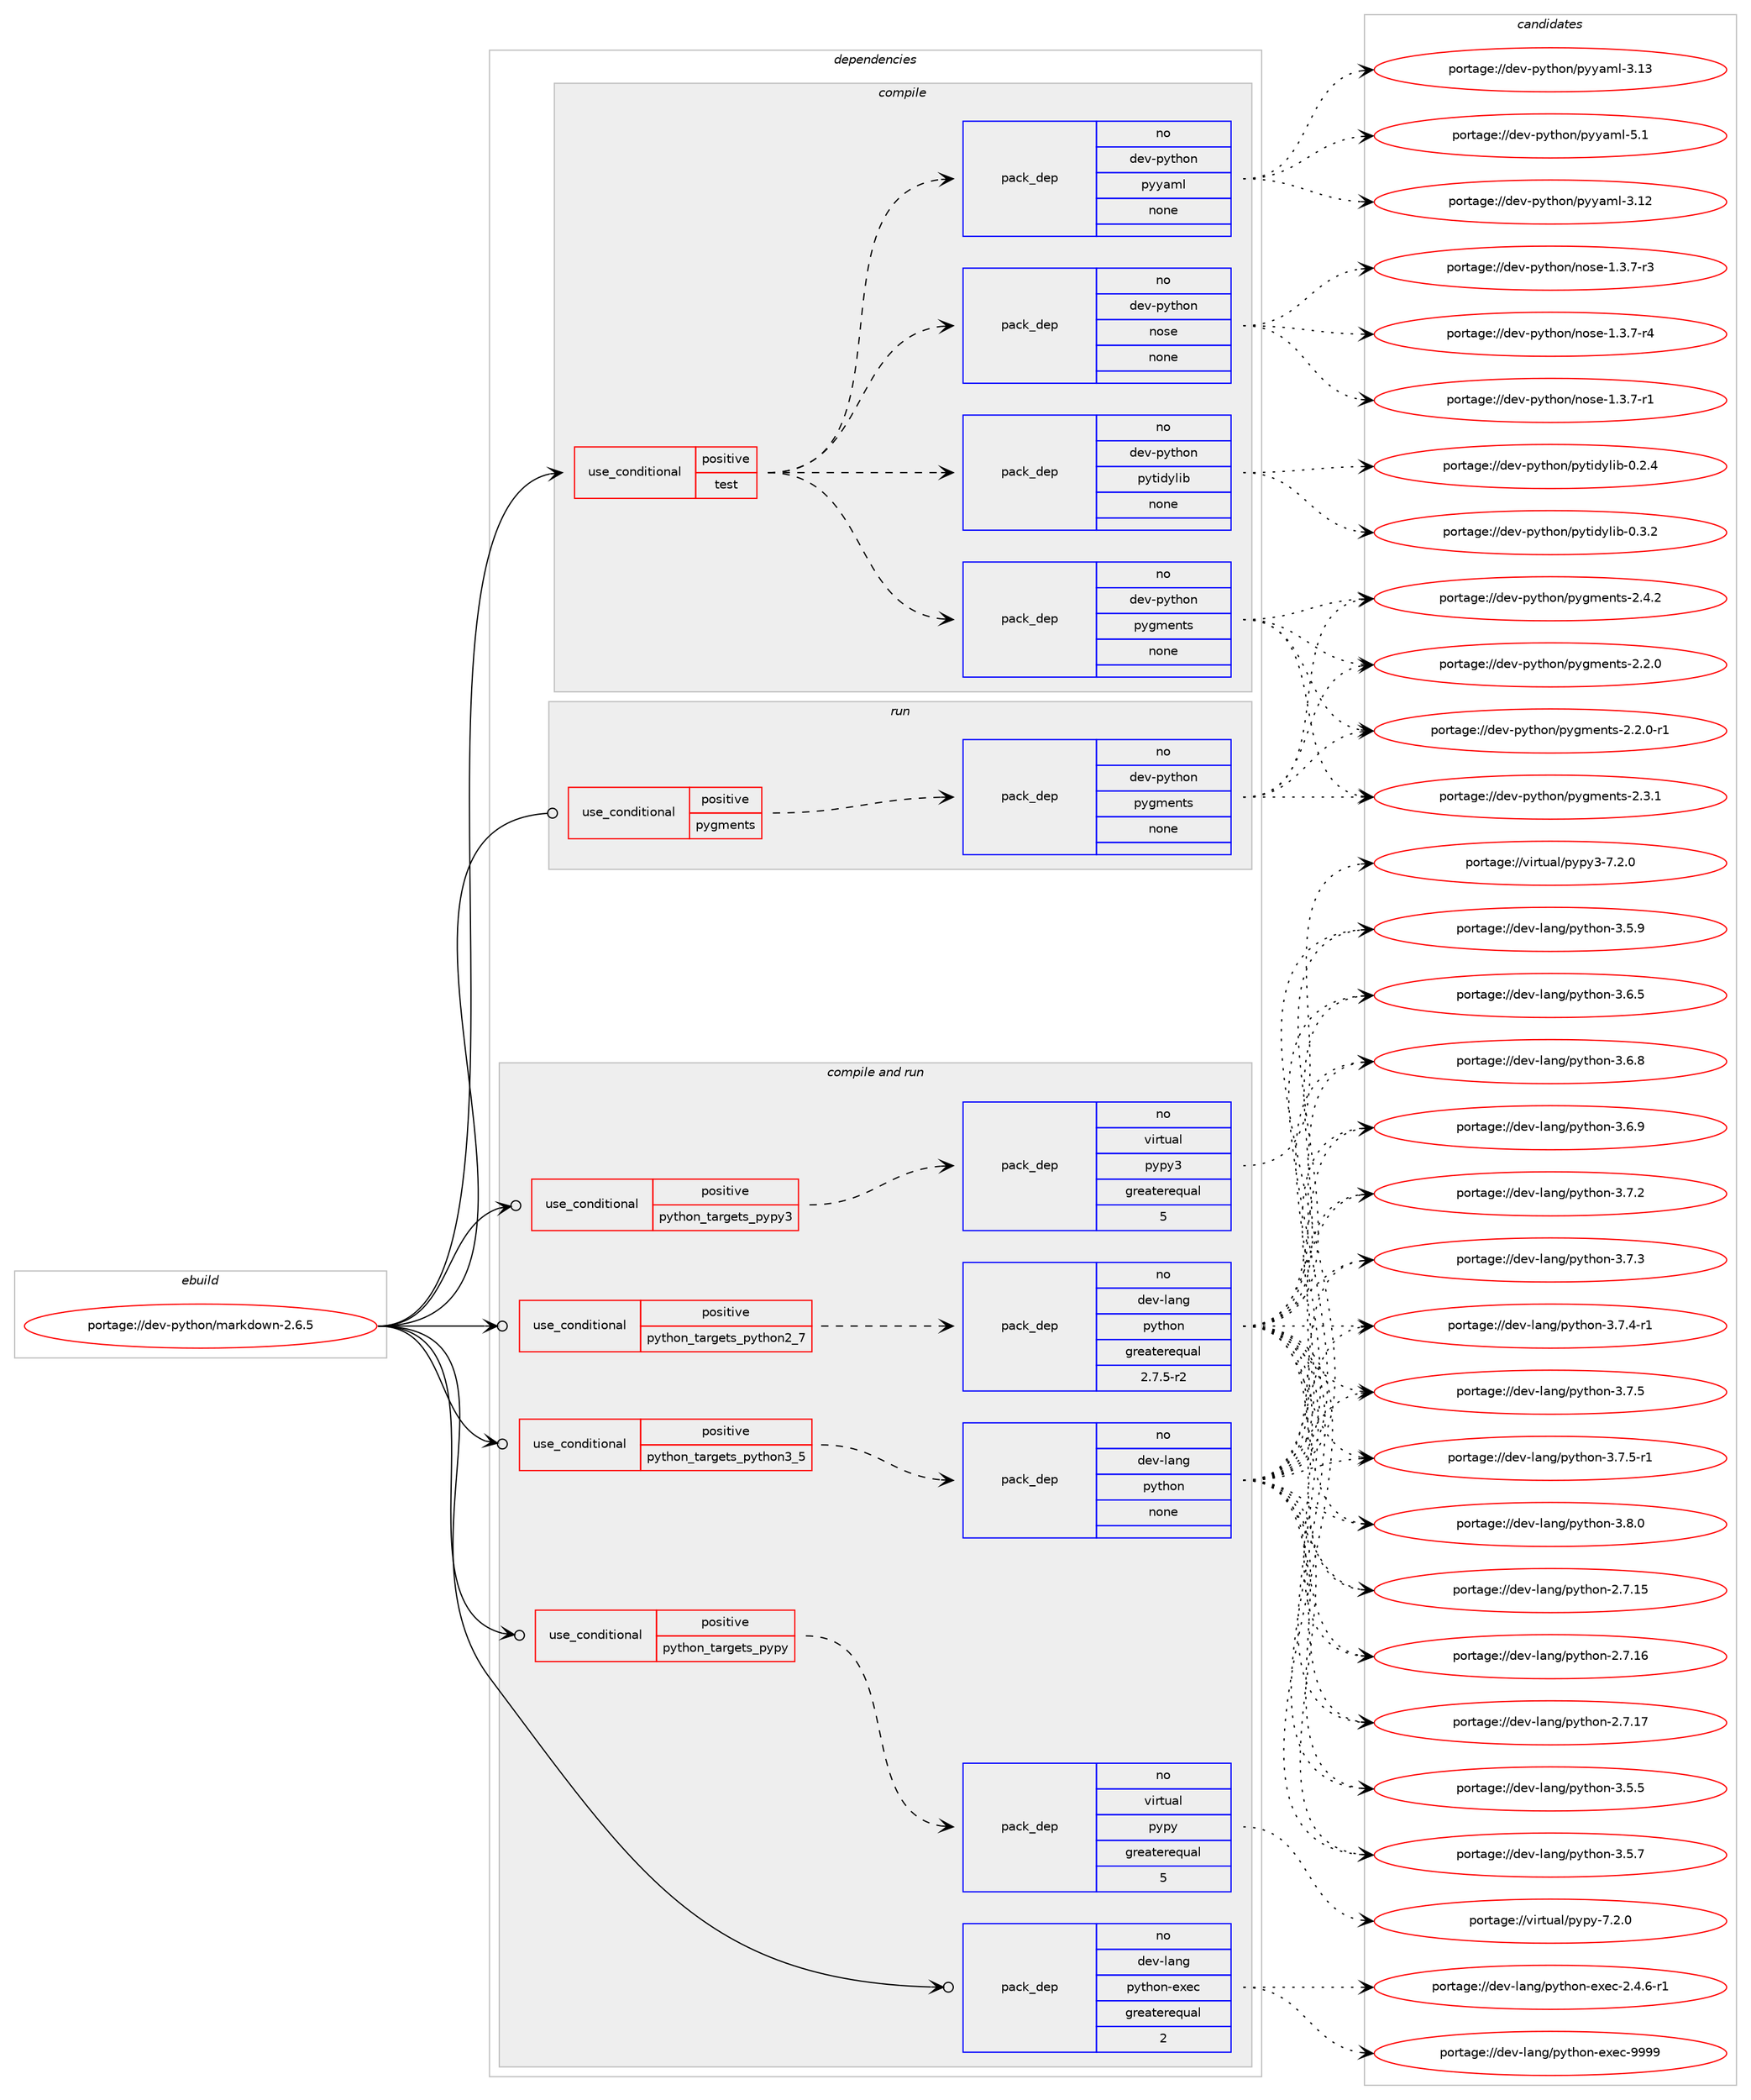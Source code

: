 digraph prolog {

# *************
# Graph options
# *************

newrank=true;
concentrate=true;
compound=true;
graph [rankdir=LR,fontname=Helvetica,fontsize=10,ranksep=1.5];#, ranksep=2.5, nodesep=0.2];
edge  [arrowhead=vee];
node  [fontname=Helvetica,fontsize=10];

# **********
# The ebuild
# **********

subgraph cluster_leftcol {
color=gray;
label=<<i>ebuild</i>>;
id [label="portage://dev-python/markdown-2.6.5", color=red, width=4, href="../dev-python/markdown-2.6.5.svg"];
}

# ****************
# The dependencies
# ****************

subgraph cluster_midcol {
color=gray;
label=<<i>dependencies</i>>;
subgraph cluster_compile {
fillcolor="#eeeeee";
style=filled;
label=<<i>compile</i>>;
subgraph cond31550 {
dependency148746 [label=<<TABLE BORDER="0" CELLBORDER="1" CELLSPACING="0" CELLPADDING="4"><TR><TD ROWSPAN="3" CELLPADDING="10">use_conditional</TD></TR><TR><TD>positive</TD></TR><TR><TD>test</TD></TR></TABLE>>, shape=none, color=red];
subgraph pack113869 {
dependency148747 [label=<<TABLE BORDER="0" CELLBORDER="1" CELLSPACING="0" CELLPADDING="4" WIDTH="220"><TR><TD ROWSPAN="6" CELLPADDING="30">pack_dep</TD></TR><TR><TD WIDTH="110">no</TD></TR><TR><TD>dev-python</TD></TR><TR><TD>nose</TD></TR><TR><TD>none</TD></TR><TR><TD></TD></TR></TABLE>>, shape=none, color=blue];
}
dependency148746:e -> dependency148747:w [weight=20,style="dashed",arrowhead="vee"];
subgraph pack113870 {
dependency148748 [label=<<TABLE BORDER="0" CELLBORDER="1" CELLSPACING="0" CELLPADDING="4" WIDTH="220"><TR><TD ROWSPAN="6" CELLPADDING="30">pack_dep</TD></TR><TR><TD WIDTH="110">no</TD></TR><TR><TD>dev-python</TD></TR><TR><TD>pyyaml</TD></TR><TR><TD>none</TD></TR><TR><TD></TD></TR></TABLE>>, shape=none, color=blue];
}
dependency148746:e -> dependency148748:w [weight=20,style="dashed",arrowhead="vee"];
subgraph pack113871 {
dependency148749 [label=<<TABLE BORDER="0" CELLBORDER="1" CELLSPACING="0" CELLPADDING="4" WIDTH="220"><TR><TD ROWSPAN="6" CELLPADDING="30">pack_dep</TD></TR><TR><TD WIDTH="110">no</TD></TR><TR><TD>dev-python</TD></TR><TR><TD>pygments</TD></TR><TR><TD>none</TD></TR><TR><TD></TD></TR></TABLE>>, shape=none, color=blue];
}
dependency148746:e -> dependency148749:w [weight=20,style="dashed",arrowhead="vee"];
subgraph pack113872 {
dependency148750 [label=<<TABLE BORDER="0" CELLBORDER="1" CELLSPACING="0" CELLPADDING="4" WIDTH="220"><TR><TD ROWSPAN="6" CELLPADDING="30">pack_dep</TD></TR><TR><TD WIDTH="110">no</TD></TR><TR><TD>dev-python</TD></TR><TR><TD>pytidylib</TD></TR><TR><TD>none</TD></TR><TR><TD></TD></TR></TABLE>>, shape=none, color=blue];
}
dependency148746:e -> dependency148750:w [weight=20,style="dashed",arrowhead="vee"];
}
id:e -> dependency148746:w [weight=20,style="solid",arrowhead="vee"];
}
subgraph cluster_compileandrun {
fillcolor="#eeeeee";
style=filled;
label=<<i>compile and run</i>>;
subgraph cond31551 {
dependency148751 [label=<<TABLE BORDER="0" CELLBORDER="1" CELLSPACING="0" CELLPADDING="4"><TR><TD ROWSPAN="3" CELLPADDING="10">use_conditional</TD></TR><TR><TD>positive</TD></TR><TR><TD>python_targets_pypy</TD></TR></TABLE>>, shape=none, color=red];
subgraph pack113873 {
dependency148752 [label=<<TABLE BORDER="0" CELLBORDER="1" CELLSPACING="0" CELLPADDING="4" WIDTH="220"><TR><TD ROWSPAN="6" CELLPADDING="30">pack_dep</TD></TR><TR><TD WIDTH="110">no</TD></TR><TR><TD>virtual</TD></TR><TR><TD>pypy</TD></TR><TR><TD>greaterequal</TD></TR><TR><TD>5</TD></TR></TABLE>>, shape=none, color=blue];
}
dependency148751:e -> dependency148752:w [weight=20,style="dashed",arrowhead="vee"];
}
id:e -> dependency148751:w [weight=20,style="solid",arrowhead="odotvee"];
subgraph cond31552 {
dependency148753 [label=<<TABLE BORDER="0" CELLBORDER="1" CELLSPACING="0" CELLPADDING="4"><TR><TD ROWSPAN="3" CELLPADDING="10">use_conditional</TD></TR><TR><TD>positive</TD></TR><TR><TD>python_targets_pypy3</TD></TR></TABLE>>, shape=none, color=red];
subgraph pack113874 {
dependency148754 [label=<<TABLE BORDER="0" CELLBORDER="1" CELLSPACING="0" CELLPADDING="4" WIDTH="220"><TR><TD ROWSPAN="6" CELLPADDING="30">pack_dep</TD></TR><TR><TD WIDTH="110">no</TD></TR><TR><TD>virtual</TD></TR><TR><TD>pypy3</TD></TR><TR><TD>greaterequal</TD></TR><TR><TD>5</TD></TR></TABLE>>, shape=none, color=blue];
}
dependency148753:e -> dependency148754:w [weight=20,style="dashed",arrowhead="vee"];
}
id:e -> dependency148753:w [weight=20,style="solid",arrowhead="odotvee"];
subgraph cond31553 {
dependency148755 [label=<<TABLE BORDER="0" CELLBORDER="1" CELLSPACING="0" CELLPADDING="4"><TR><TD ROWSPAN="3" CELLPADDING="10">use_conditional</TD></TR><TR><TD>positive</TD></TR><TR><TD>python_targets_python2_7</TD></TR></TABLE>>, shape=none, color=red];
subgraph pack113875 {
dependency148756 [label=<<TABLE BORDER="0" CELLBORDER="1" CELLSPACING="0" CELLPADDING="4" WIDTH="220"><TR><TD ROWSPAN="6" CELLPADDING="30">pack_dep</TD></TR><TR><TD WIDTH="110">no</TD></TR><TR><TD>dev-lang</TD></TR><TR><TD>python</TD></TR><TR><TD>greaterequal</TD></TR><TR><TD>2.7.5-r2</TD></TR></TABLE>>, shape=none, color=blue];
}
dependency148755:e -> dependency148756:w [weight=20,style="dashed",arrowhead="vee"];
}
id:e -> dependency148755:w [weight=20,style="solid",arrowhead="odotvee"];
subgraph cond31554 {
dependency148757 [label=<<TABLE BORDER="0" CELLBORDER="1" CELLSPACING="0" CELLPADDING="4"><TR><TD ROWSPAN="3" CELLPADDING="10">use_conditional</TD></TR><TR><TD>positive</TD></TR><TR><TD>python_targets_python3_5</TD></TR></TABLE>>, shape=none, color=red];
subgraph pack113876 {
dependency148758 [label=<<TABLE BORDER="0" CELLBORDER="1" CELLSPACING="0" CELLPADDING="4" WIDTH="220"><TR><TD ROWSPAN="6" CELLPADDING="30">pack_dep</TD></TR><TR><TD WIDTH="110">no</TD></TR><TR><TD>dev-lang</TD></TR><TR><TD>python</TD></TR><TR><TD>none</TD></TR><TR><TD></TD></TR></TABLE>>, shape=none, color=blue];
}
dependency148757:e -> dependency148758:w [weight=20,style="dashed",arrowhead="vee"];
}
id:e -> dependency148757:w [weight=20,style="solid",arrowhead="odotvee"];
subgraph pack113877 {
dependency148759 [label=<<TABLE BORDER="0" CELLBORDER="1" CELLSPACING="0" CELLPADDING="4" WIDTH="220"><TR><TD ROWSPAN="6" CELLPADDING="30">pack_dep</TD></TR><TR><TD WIDTH="110">no</TD></TR><TR><TD>dev-lang</TD></TR><TR><TD>python-exec</TD></TR><TR><TD>greaterequal</TD></TR><TR><TD>2</TD></TR></TABLE>>, shape=none, color=blue];
}
id:e -> dependency148759:w [weight=20,style="solid",arrowhead="odotvee"];
}
subgraph cluster_run {
fillcolor="#eeeeee";
style=filled;
label=<<i>run</i>>;
subgraph cond31555 {
dependency148760 [label=<<TABLE BORDER="0" CELLBORDER="1" CELLSPACING="0" CELLPADDING="4"><TR><TD ROWSPAN="3" CELLPADDING="10">use_conditional</TD></TR><TR><TD>positive</TD></TR><TR><TD>pygments</TD></TR></TABLE>>, shape=none, color=red];
subgraph pack113878 {
dependency148761 [label=<<TABLE BORDER="0" CELLBORDER="1" CELLSPACING="0" CELLPADDING="4" WIDTH="220"><TR><TD ROWSPAN="6" CELLPADDING="30">pack_dep</TD></TR><TR><TD WIDTH="110">no</TD></TR><TR><TD>dev-python</TD></TR><TR><TD>pygments</TD></TR><TR><TD>none</TD></TR><TR><TD></TD></TR></TABLE>>, shape=none, color=blue];
}
dependency148760:e -> dependency148761:w [weight=20,style="dashed",arrowhead="vee"];
}
id:e -> dependency148760:w [weight=20,style="solid",arrowhead="odot"];
}
}

# **************
# The candidates
# **************

subgraph cluster_choices {
rank=same;
color=gray;
label=<<i>candidates</i>>;

subgraph choice113869 {
color=black;
nodesep=1;
choiceportage10010111845112121116104111110471101111151014549465146554511449 [label="portage://dev-python/nose-1.3.7-r1", color=red, width=4,href="../dev-python/nose-1.3.7-r1.svg"];
choiceportage10010111845112121116104111110471101111151014549465146554511451 [label="portage://dev-python/nose-1.3.7-r3", color=red, width=4,href="../dev-python/nose-1.3.7-r3.svg"];
choiceportage10010111845112121116104111110471101111151014549465146554511452 [label="portage://dev-python/nose-1.3.7-r4", color=red, width=4,href="../dev-python/nose-1.3.7-r4.svg"];
dependency148747:e -> choiceportage10010111845112121116104111110471101111151014549465146554511449:w [style=dotted,weight="100"];
dependency148747:e -> choiceportage10010111845112121116104111110471101111151014549465146554511451:w [style=dotted,weight="100"];
dependency148747:e -> choiceportage10010111845112121116104111110471101111151014549465146554511452:w [style=dotted,weight="100"];
}
subgraph choice113870 {
color=black;
nodesep=1;
choiceportage1001011184511212111610411111047112121121971091084551464950 [label="portage://dev-python/pyyaml-3.12", color=red, width=4,href="../dev-python/pyyaml-3.12.svg"];
choiceportage1001011184511212111610411111047112121121971091084551464951 [label="portage://dev-python/pyyaml-3.13", color=red, width=4,href="../dev-python/pyyaml-3.13.svg"];
choiceportage10010111845112121116104111110471121211219710910845534649 [label="portage://dev-python/pyyaml-5.1", color=red, width=4,href="../dev-python/pyyaml-5.1.svg"];
dependency148748:e -> choiceportage1001011184511212111610411111047112121121971091084551464950:w [style=dotted,weight="100"];
dependency148748:e -> choiceportage1001011184511212111610411111047112121121971091084551464951:w [style=dotted,weight="100"];
dependency148748:e -> choiceportage10010111845112121116104111110471121211219710910845534649:w [style=dotted,weight="100"];
}
subgraph choice113871 {
color=black;
nodesep=1;
choiceportage1001011184511212111610411111047112121103109101110116115455046504648 [label="portage://dev-python/pygments-2.2.0", color=red, width=4,href="../dev-python/pygments-2.2.0.svg"];
choiceportage10010111845112121116104111110471121211031091011101161154550465046484511449 [label="portage://dev-python/pygments-2.2.0-r1", color=red, width=4,href="../dev-python/pygments-2.2.0-r1.svg"];
choiceportage1001011184511212111610411111047112121103109101110116115455046514649 [label="portage://dev-python/pygments-2.3.1", color=red, width=4,href="../dev-python/pygments-2.3.1.svg"];
choiceportage1001011184511212111610411111047112121103109101110116115455046524650 [label="portage://dev-python/pygments-2.4.2", color=red, width=4,href="../dev-python/pygments-2.4.2.svg"];
dependency148749:e -> choiceportage1001011184511212111610411111047112121103109101110116115455046504648:w [style=dotted,weight="100"];
dependency148749:e -> choiceportage10010111845112121116104111110471121211031091011101161154550465046484511449:w [style=dotted,weight="100"];
dependency148749:e -> choiceportage1001011184511212111610411111047112121103109101110116115455046514649:w [style=dotted,weight="100"];
dependency148749:e -> choiceportage1001011184511212111610411111047112121103109101110116115455046524650:w [style=dotted,weight="100"];
}
subgraph choice113872 {
color=black;
nodesep=1;
choiceportage100101118451121211161041111104711212111610510012110810598454846504652 [label="portage://dev-python/pytidylib-0.2.4", color=red, width=4,href="../dev-python/pytidylib-0.2.4.svg"];
choiceportage100101118451121211161041111104711212111610510012110810598454846514650 [label="portage://dev-python/pytidylib-0.3.2", color=red, width=4,href="../dev-python/pytidylib-0.3.2.svg"];
dependency148750:e -> choiceportage100101118451121211161041111104711212111610510012110810598454846504652:w [style=dotted,weight="100"];
dependency148750:e -> choiceportage100101118451121211161041111104711212111610510012110810598454846514650:w [style=dotted,weight="100"];
}
subgraph choice113873 {
color=black;
nodesep=1;
choiceportage1181051141161179710847112121112121455546504648 [label="portage://virtual/pypy-7.2.0", color=red, width=4,href="../virtual/pypy-7.2.0.svg"];
dependency148752:e -> choiceportage1181051141161179710847112121112121455546504648:w [style=dotted,weight="100"];
}
subgraph choice113874 {
color=black;
nodesep=1;
choiceportage118105114116117971084711212111212151455546504648 [label="portage://virtual/pypy3-7.2.0", color=red, width=4,href="../virtual/pypy3-7.2.0.svg"];
dependency148754:e -> choiceportage118105114116117971084711212111212151455546504648:w [style=dotted,weight="100"];
}
subgraph choice113875 {
color=black;
nodesep=1;
choiceportage10010111845108971101034711212111610411111045504655464953 [label="portage://dev-lang/python-2.7.15", color=red, width=4,href="../dev-lang/python-2.7.15.svg"];
choiceportage10010111845108971101034711212111610411111045504655464954 [label="portage://dev-lang/python-2.7.16", color=red, width=4,href="../dev-lang/python-2.7.16.svg"];
choiceportage10010111845108971101034711212111610411111045504655464955 [label="portage://dev-lang/python-2.7.17", color=red, width=4,href="../dev-lang/python-2.7.17.svg"];
choiceportage100101118451089711010347112121116104111110455146534653 [label="portage://dev-lang/python-3.5.5", color=red, width=4,href="../dev-lang/python-3.5.5.svg"];
choiceportage100101118451089711010347112121116104111110455146534655 [label="portage://dev-lang/python-3.5.7", color=red, width=4,href="../dev-lang/python-3.5.7.svg"];
choiceportage100101118451089711010347112121116104111110455146534657 [label="portage://dev-lang/python-3.5.9", color=red, width=4,href="../dev-lang/python-3.5.9.svg"];
choiceportage100101118451089711010347112121116104111110455146544653 [label="portage://dev-lang/python-3.6.5", color=red, width=4,href="../dev-lang/python-3.6.5.svg"];
choiceportage100101118451089711010347112121116104111110455146544656 [label="portage://dev-lang/python-3.6.8", color=red, width=4,href="../dev-lang/python-3.6.8.svg"];
choiceportage100101118451089711010347112121116104111110455146544657 [label="portage://dev-lang/python-3.6.9", color=red, width=4,href="../dev-lang/python-3.6.9.svg"];
choiceportage100101118451089711010347112121116104111110455146554650 [label="portage://dev-lang/python-3.7.2", color=red, width=4,href="../dev-lang/python-3.7.2.svg"];
choiceportage100101118451089711010347112121116104111110455146554651 [label="portage://dev-lang/python-3.7.3", color=red, width=4,href="../dev-lang/python-3.7.3.svg"];
choiceportage1001011184510897110103471121211161041111104551465546524511449 [label="portage://dev-lang/python-3.7.4-r1", color=red, width=4,href="../dev-lang/python-3.7.4-r1.svg"];
choiceportage100101118451089711010347112121116104111110455146554653 [label="portage://dev-lang/python-3.7.5", color=red, width=4,href="../dev-lang/python-3.7.5.svg"];
choiceportage1001011184510897110103471121211161041111104551465546534511449 [label="portage://dev-lang/python-3.7.5-r1", color=red, width=4,href="../dev-lang/python-3.7.5-r1.svg"];
choiceportage100101118451089711010347112121116104111110455146564648 [label="portage://dev-lang/python-3.8.0", color=red, width=4,href="../dev-lang/python-3.8.0.svg"];
dependency148756:e -> choiceportage10010111845108971101034711212111610411111045504655464953:w [style=dotted,weight="100"];
dependency148756:e -> choiceportage10010111845108971101034711212111610411111045504655464954:w [style=dotted,weight="100"];
dependency148756:e -> choiceportage10010111845108971101034711212111610411111045504655464955:w [style=dotted,weight="100"];
dependency148756:e -> choiceportage100101118451089711010347112121116104111110455146534653:w [style=dotted,weight="100"];
dependency148756:e -> choiceportage100101118451089711010347112121116104111110455146534655:w [style=dotted,weight="100"];
dependency148756:e -> choiceportage100101118451089711010347112121116104111110455146534657:w [style=dotted,weight="100"];
dependency148756:e -> choiceportage100101118451089711010347112121116104111110455146544653:w [style=dotted,weight="100"];
dependency148756:e -> choiceportage100101118451089711010347112121116104111110455146544656:w [style=dotted,weight="100"];
dependency148756:e -> choiceportage100101118451089711010347112121116104111110455146544657:w [style=dotted,weight="100"];
dependency148756:e -> choiceportage100101118451089711010347112121116104111110455146554650:w [style=dotted,weight="100"];
dependency148756:e -> choiceportage100101118451089711010347112121116104111110455146554651:w [style=dotted,weight="100"];
dependency148756:e -> choiceportage1001011184510897110103471121211161041111104551465546524511449:w [style=dotted,weight="100"];
dependency148756:e -> choiceportage100101118451089711010347112121116104111110455146554653:w [style=dotted,weight="100"];
dependency148756:e -> choiceportage1001011184510897110103471121211161041111104551465546534511449:w [style=dotted,weight="100"];
dependency148756:e -> choiceportage100101118451089711010347112121116104111110455146564648:w [style=dotted,weight="100"];
}
subgraph choice113876 {
color=black;
nodesep=1;
choiceportage10010111845108971101034711212111610411111045504655464953 [label="portage://dev-lang/python-2.7.15", color=red, width=4,href="../dev-lang/python-2.7.15.svg"];
choiceportage10010111845108971101034711212111610411111045504655464954 [label="portage://dev-lang/python-2.7.16", color=red, width=4,href="../dev-lang/python-2.7.16.svg"];
choiceportage10010111845108971101034711212111610411111045504655464955 [label="portage://dev-lang/python-2.7.17", color=red, width=4,href="../dev-lang/python-2.7.17.svg"];
choiceportage100101118451089711010347112121116104111110455146534653 [label="portage://dev-lang/python-3.5.5", color=red, width=4,href="../dev-lang/python-3.5.5.svg"];
choiceportage100101118451089711010347112121116104111110455146534655 [label="portage://dev-lang/python-3.5.7", color=red, width=4,href="../dev-lang/python-3.5.7.svg"];
choiceportage100101118451089711010347112121116104111110455146534657 [label="portage://dev-lang/python-3.5.9", color=red, width=4,href="../dev-lang/python-3.5.9.svg"];
choiceportage100101118451089711010347112121116104111110455146544653 [label="portage://dev-lang/python-3.6.5", color=red, width=4,href="../dev-lang/python-3.6.5.svg"];
choiceportage100101118451089711010347112121116104111110455146544656 [label="portage://dev-lang/python-3.6.8", color=red, width=4,href="../dev-lang/python-3.6.8.svg"];
choiceportage100101118451089711010347112121116104111110455146544657 [label="portage://dev-lang/python-3.6.9", color=red, width=4,href="../dev-lang/python-3.6.9.svg"];
choiceportage100101118451089711010347112121116104111110455146554650 [label="portage://dev-lang/python-3.7.2", color=red, width=4,href="../dev-lang/python-3.7.2.svg"];
choiceportage100101118451089711010347112121116104111110455146554651 [label="portage://dev-lang/python-3.7.3", color=red, width=4,href="../dev-lang/python-3.7.3.svg"];
choiceportage1001011184510897110103471121211161041111104551465546524511449 [label="portage://dev-lang/python-3.7.4-r1", color=red, width=4,href="../dev-lang/python-3.7.4-r1.svg"];
choiceportage100101118451089711010347112121116104111110455146554653 [label="portage://dev-lang/python-3.7.5", color=red, width=4,href="../dev-lang/python-3.7.5.svg"];
choiceportage1001011184510897110103471121211161041111104551465546534511449 [label="portage://dev-lang/python-3.7.5-r1", color=red, width=4,href="../dev-lang/python-3.7.5-r1.svg"];
choiceportage100101118451089711010347112121116104111110455146564648 [label="portage://dev-lang/python-3.8.0", color=red, width=4,href="../dev-lang/python-3.8.0.svg"];
dependency148758:e -> choiceportage10010111845108971101034711212111610411111045504655464953:w [style=dotted,weight="100"];
dependency148758:e -> choiceportage10010111845108971101034711212111610411111045504655464954:w [style=dotted,weight="100"];
dependency148758:e -> choiceportage10010111845108971101034711212111610411111045504655464955:w [style=dotted,weight="100"];
dependency148758:e -> choiceportage100101118451089711010347112121116104111110455146534653:w [style=dotted,weight="100"];
dependency148758:e -> choiceportage100101118451089711010347112121116104111110455146534655:w [style=dotted,weight="100"];
dependency148758:e -> choiceportage100101118451089711010347112121116104111110455146534657:w [style=dotted,weight="100"];
dependency148758:e -> choiceportage100101118451089711010347112121116104111110455146544653:w [style=dotted,weight="100"];
dependency148758:e -> choiceportage100101118451089711010347112121116104111110455146544656:w [style=dotted,weight="100"];
dependency148758:e -> choiceportage100101118451089711010347112121116104111110455146544657:w [style=dotted,weight="100"];
dependency148758:e -> choiceportage100101118451089711010347112121116104111110455146554650:w [style=dotted,weight="100"];
dependency148758:e -> choiceportage100101118451089711010347112121116104111110455146554651:w [style=dotted,weight="100"];
dependency148758:e -> choiceportage1001011184510897110103471121211161041111104551465546524511449:w [style=dotted,weight="100"];
dependency148758:e -> choiceportage100101118451089711010347112121116104111110455146554653:w [style=dotted,weight="100"];
dependency148758:e -> choiceportage1001011184510897110103471121211161041111104551465546534511449:w [style=dotted,weight="100"];
dependency148758:e -> choiceportage100101118451089711010347112121116104111110455146564648:w [style=dotted,weight="100"];
}
subgraph choice113877 {
color=black;
nodesep=1;
choiceportage10010111845108971101034711212111610411111045101120101994550465246544511449 [label="portage://dev-lang/python-exec-2.4.6-r1", color=red, width=4,href="../dev-lang/python-exec-2.4.6-r1.svg"];
choiceportage10010111845108971101034711212111610411111045101120101994557575757 [label="portage://dev-lang/python-exec-9999", color=red, width=4,href="../dev-lang/python-exec-9999.svg"];
dependency148759:e -> choiceportage10010111845108971101034711212111610411111045101120101994550465246544511449:w [style=dotted,weight="100"];
dependency148759:e -> choiceportage10010111845108971101034711212111610411111045101120101994557575757:w [style=dotted,weight="100"];
}
subgraph choice113878 {
color=black;
nodesep=1;
choiceportage1001011184511212111610411111047112121103109101110116115455046504648 [label="portage://dev-python/pygments-2.2.0", color=red, width=4,href="../dev-python/pygments-2.2.0.svg"];
choiceportage10010111845112121116104111110471121211031091011101161154550465046484511449 [label="portage://dev-python/pygments-2.2.0-r1", color=red, width=4,href="../dev-python/pygments-2.2.0-r1.svg"];
choiceportage1001011184511212111610411111047112121103109101110116115455046514649 [label="portage://dev-python/pygments-2.3.1", color=red, width=4,href="../dev-python/pygments-2.3.1.svg"];
choiceportage1001011184511212111610411111047112121103109101110116115455046524650 [label="portage://dev-python/pygments-2.4.2", color=red, width=4,href="../dev-python/pygments-2.4.2.svg"];
dependency148761:e -> choiceportage1001011184511212111610411111047112121103109101110116115455046504648:w [style=dotted,weight="100"];
dependency148761:e -> choiceportage10010111845112121116104111110471121211031091011101161154550465046484511449:w [style=dotted,weight="100"];
dependency148761:e -> choiceportage1001011184511212111610411111047112121103109101110116115455046514649:w [style=dotted,weight="100"];
dependency148761:e -> choiceportage1001011184511212111610411111047112121103109101110116115455046524650:w [style=dotted,weight="100"];
}
}

}

